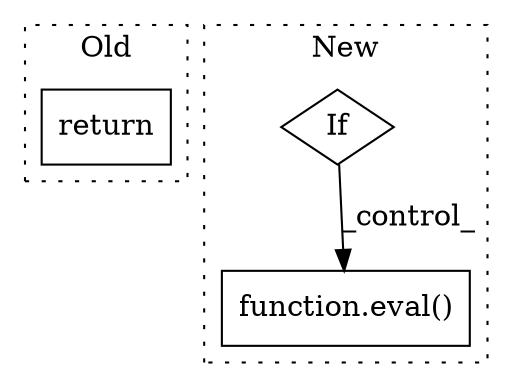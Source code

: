 digraph G {
subgraph cluster0 {
1 [label="return" a="93" s="1388" l="7" shape="box"];
label = "Old";
style="dotted";
}
subgraph cluster1 {
2 [label="function.eval()" a="75" s="1287,1300" l="5,1" shape="box"];
3 [label="If" a="96" s="1223" l="3" shape="diamond"];
label = "New";
style="dotted";
}
3 -> 2 [label="_control_"];
}